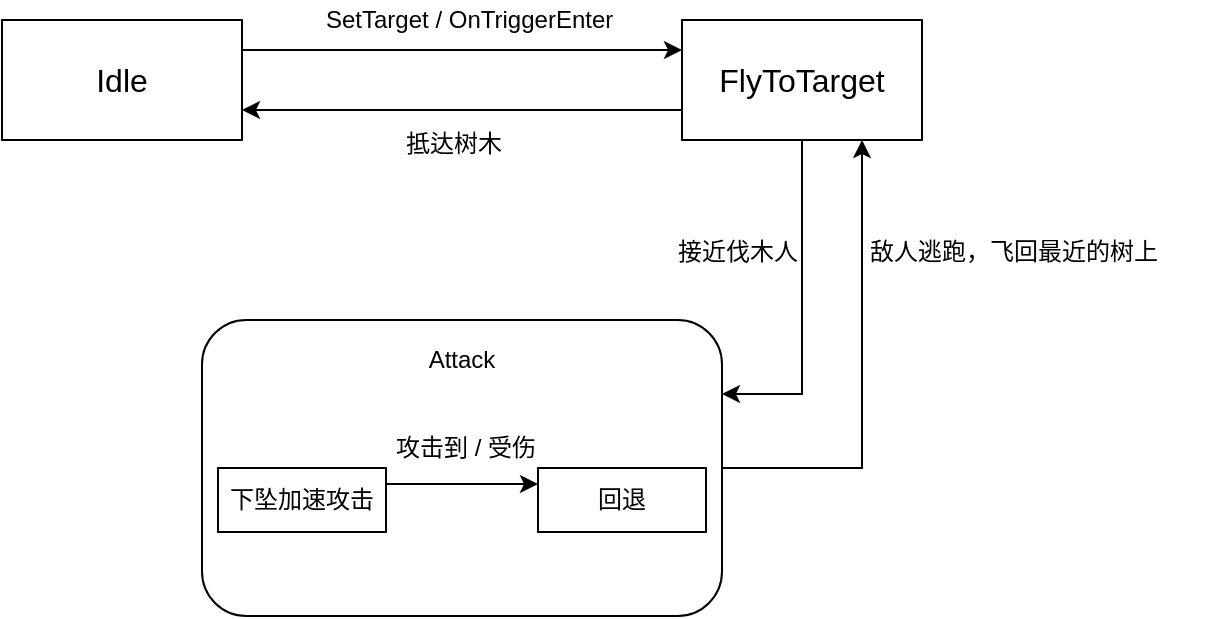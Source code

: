<mxfile version="12.2.4" pages="1"><diagram id="kcVmk-9cfagxieLU7Qx5" name="Page-1"><mxGraphModel dx="1157" dy="805" grid="1" gridSize="16" guides="1" tooltips="1" connect="1" arrows="1" fold="1" page="1" pageScale="1" pageWidth="827" pageHeight="1169" math="0" shadow="0"><root><mxCell id="0"/><mxCell id="1" parent="0"/><mxCell id="3" style="edgeStyle=orthogonalEdgeStyle;rounded=0;orthogonalLoop=1;jettySize=auto;html=1;exitX=1;exitY=0.25;exitDx=0;exitDy=0;" parent="1" source="2" edge="1"><mxGeometry relative="1" as="geometry"><mxPoint x="500" y="165" as="targetPoint"/></mxGeometry></mxCell><mxCell id="2" value="&lt;font style=&quot;font-size: 16px&quot;&gt;Idle&lt;/font&gt;" style="rounded=0;whiteSpace=wrap;html=1;" parent="1" vertex="1"><mxGeometry x="160" y="150" width="120" height="60" as="geometry"/></mxCell><mxCell id="4" value="SetTarget / OnTriggerEnter" style="text;html=1;resizable=0;points=[];autosize=1;align=left;verticalAlign=top;spacingTop=-4;" parent="1" vertex="1"><mxGeometry x="320" y="140" width="160" height="20" as="geometry"/></mxCell><mxCell id="11" style="edgeStyle=orthogonalEdgeStyle;rounded=0;orthogonalLoop=1;jettySize=auto;html=1;exitX=0.5;exitY=1;exitDx=0;exitDy=0;entryX=1;entryY=0.25;entryDx=0;entryDy=0;" parent="1" source="5" target="8" edge="1"><mxGeometry relative="1" as="geometry"/></mxCell><mxCell id="22" style="edgeStyle=orthogonalEdgeStyle;rounded=0;orthogonalLoop=1;jettySize=auto;html=1;exitX=0;exitY=0.75;exitDx=0;exitDy=0;entryX=1;entryY=0.75;entryDx=0;entryDy=0;" parent="1" source="5" target="2" edge="1"><mxGeometry relative="1" as="geometry"/></mxCell><mxCell id="5" value="&lt;font style=&quot;font-size: 16px&quot;&gt;FlyToTarget&lt;/font&gt;" style="rounded=0;whiteSpace=wrap;html=1;" parent="1" vertex="1"><mxGeometry x="500" y="150" width="120" height="60" as="geometry"/></mxCell><mxCell id="15" style="edgeStyle=orthogonalEdgeStyle;rounded=0;orthogonalLoop=1;jettySize=auto;html=1;exitX=1;exitY=0.5;exitDx=0;exitDy=0;entryX=0.75;entryY=1;entryDx=0;entryDy=0;" parent="1" source="8" target="5" edge="1"><mxGeometry relative="1" as="geometry"/></mxCell><mxCell id="8" value="" style="rounded=1;whiteSpace=wrap;html=1;" parent="1" vertex="1"><mxGeometry x="260" y="300" width="260" height="148" as="geometry"/></mxCell><mxCell id="9" value="Attack" style="text;html=1;strokeColor=none;fillColor=none;align=center;verticalAlign=middle;whiteSpace=wrap;rounded=0;" parent="1" vertex="1"><mxGeometry x="370" y="310" width="40" height="20" as="geometry"/></mxCell><mxCell id="12" value="接近伐木人" style="text;html=1;resizable=0;points=[];autosize=1;align=left;verticalAlign=top;spacingTop=-4;" parent="1" vertex="1"><mxGeometry x="496" y="256" width="80" height="16" as="geometry"/></mxCell><mxCell id="21" style="edgeStyle=orthogonalEdgeStyle;rounded=0;orthogonalLoop=1;jettySize=auto;html=1;exitX=1;exitY=0.25;exitDx=0;exitDy=0;entryX=0;entryY=0.25;entryDx=0;entryDy=0;" parent="1" source="14" target="19" edge="1"><mxGeometry relative="1" as="geometry"/></mxCell><mxCell id="14" value="下坠加速攻击" style="rounded=0;whiteSpace=wrap;html=1;" parent="1" vertex="1"><mxGeometry x="268" y="374" width="84" height="32" as="geometry"/></mxCell><mxCell id="16" value="敌人逃跑，飞回最近的树上" style="text;html=1;resizable=0;points=[];autosize=1;align=left;verticalAlign=top;spacingTop=-4;" parent="1" vertex="1"><mxGeometry x="592" y="256" width="176" height="16" as="geometry"/></mxCell><mxCell id="19" value="回退" style="rounded=0;whiteSpace=wrap;html=1;" parent="1" vertex="1"><mxGeometry x="428" y="374" width="84" height="32" as="geometry"/></mxCell><mxCell id="23" value="抵达树木" style="text;html=1;resizable=0;points=[];autosize=1;align=left;verticalAlign=top;spacingTop=-4;" parent="1" vertex="1"><mxGeometry x="360" y="202" width="80" height="16" as="geometry"/></mxCell><mxCell id="25" value="攻击到 / 受伤" style="text;html=1;strokeColor=none;fillColor=none;align=center;verticalAlign=middle;whiteSpace=wrap;rounded=0;" parent="1" vertex="1"><mxGeometry x="352" y="354" width="80" height="20" as="geometry"/></mxCell></root></mxGraphModel></diagram></mxfile>